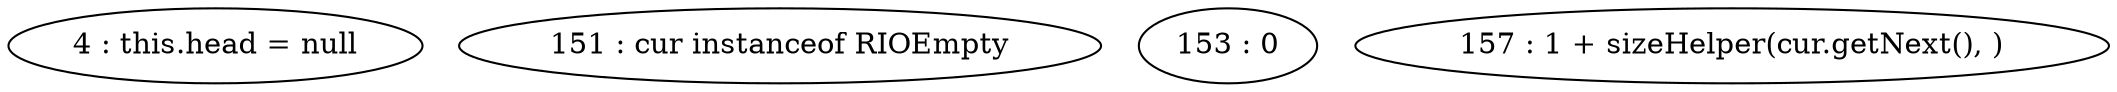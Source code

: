 digraph G {
"4 : this.head = null"
"151 : cur instanceof RIOEmpty"
"153 : 0"
"157 : 1 + sizeHelper(cur.getNext(), )"
}